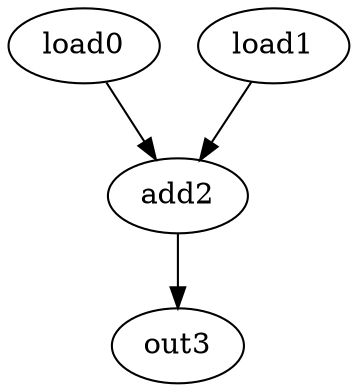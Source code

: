 digraph G {
load0[opcode=load];
load1[opcode=load];
add2[opcode=add];
out3[opcode=output];
load0->add2[operand=0];
load1->add2[operand=1];
add2->out3[operand=0];
}

